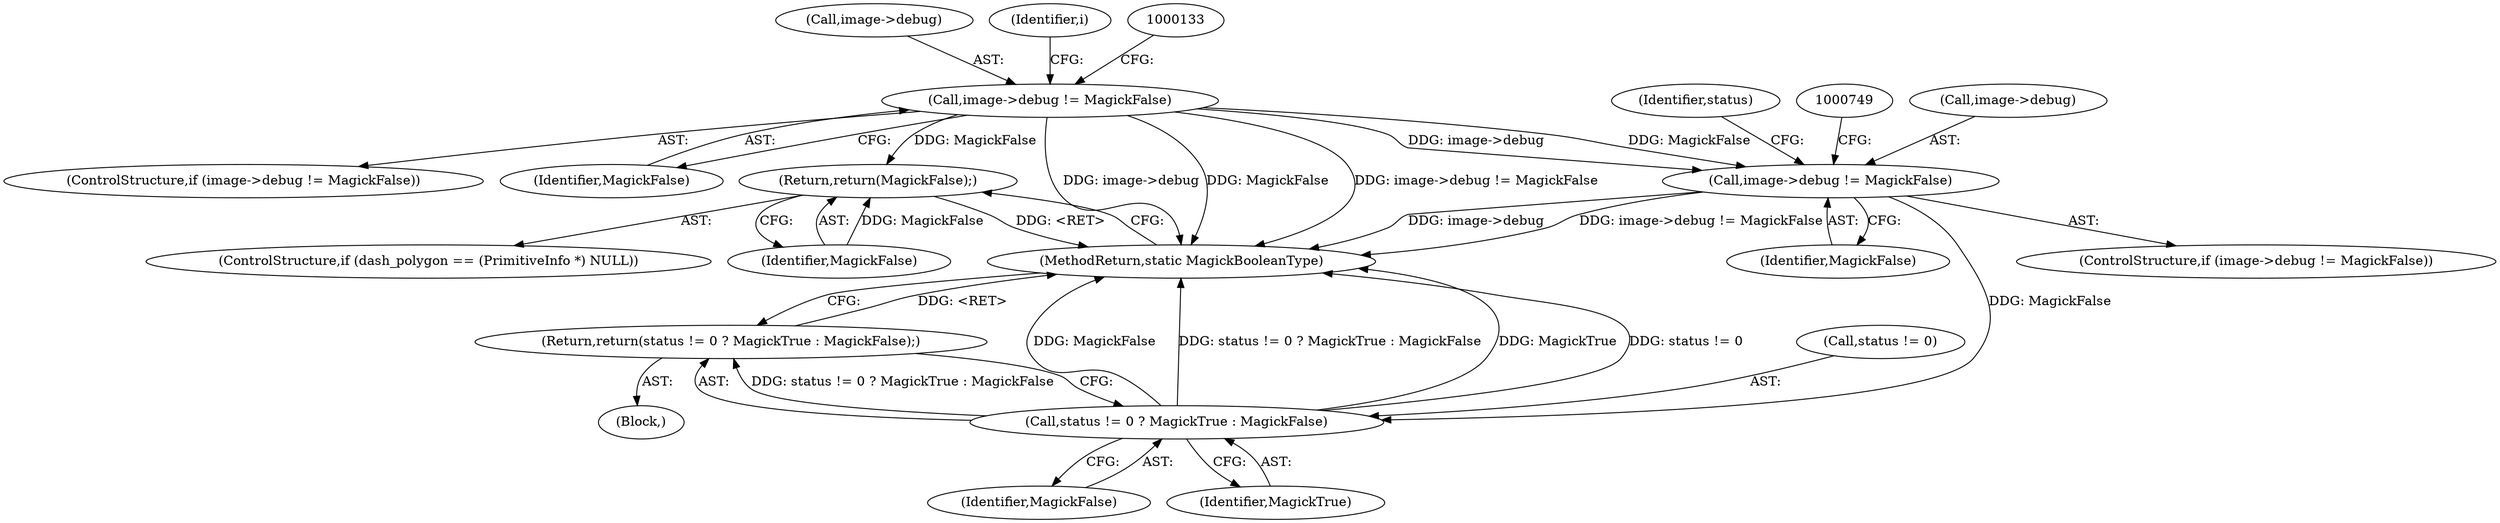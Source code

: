digraph "0_ImageMagick_726812fa2fa7ce16bcf58f6e115f65427a1c0950_0@pointer" {
"1000127" [label="(Call,image->debug != MagickFalse)"];
"1000177" [label="(Return,return(MagickFalse);)"];
"1000743" [label="(Call,image->debug != MagickFalse)"];
"1000755" [label="(Call,status != 0 ? MagickTrue : MagickFalse)"];
"1000754" [label="(Return,return(status != 0 ? MagickTrue : MagickFalse);)"];
"1000761" [label="(MethodReturn,static MagickBooleanType)"];
"1000177" [label="(Return,return(MagickFalse);)"];
"1000756" [label="(Call,status != 0)"];
"1000128" [label="(Call,image->debug)"];
"1000744" [label="(Call,image->debug)"];
"1000760" [label="(Identifier,MagickFalse)"];
"1000757" [label="(Identifier,status)"];
"1000140" [label="(Identifier,i)"];
"1000754" [label="(Return,return(status != 0 ? MagickTrue : MagickFalse);)"];
"1000105" [label="(Block,)"];
"1000755" [label="(Call,status != 0 ? MagickTrue : MagickFalse)"];
"1000171" [label="(ControlStructure,if (dash_polygon == (PrimitiveInfo *) NULL))"];
"1000127" [label="(Call,image->debug != MagickFalse)"];
"1000178" [label="(Identifier,MagickFalse)"];
"1000126" [label="(ControlStructure,if (image->debug != MagickFalse))"];
"1000747" [label="(Identifier,MagickFalse)"];
"1000742" [label="(ControlStructure,if (image->debug != MagickFalse))"];
"1000131" [label="(Identifier,MagickFalse)"];
"1000743" [label="(Call,image->debug != MagickFalse)"];
"1000759" [label="(Identifier,MagickTrue)"];
"1000127" -> "1000126"  [label="AST: "];
"1000127" -> "1000131"  [label="CFG: "];
"1000128" -> "1000127"  [label="AST: "];
"1000131" -> "1000127"  [label="AST: "];
"1000133" -> "1000127"  [label="CFG: "];
"1000140" -> "1000127"  [label="CFG: "];
"1000127" -> "1000761"  [label="DDG: image->debug != MagickFalse"];
"1000127" -> "1000761"  [label="DDG: image->debug"];
"1000127" -> "1000761"  [label="DDG: MagickFalse"];
"1000127" -> "1000177"  [label="DDG: MagickFalse"];
"1000127" -> "1000743"  [label="DDG: image->debug"];
"1000127" -> "1000743"  [label="DDG: MagickFalse"];
"1000177" -> "1000171"  [label="AST: "];
"1000177" -> "1000178"  [label="CFG: "];
"1000178" -> "1000177"  [label="AST: "];
"1000761" -> "1000177"  [label="CFG: "];
"1000177" -> "1000761"  [label="DDG: <RET>"];
"1000178" -> "1000177"  [label="DDG: MagickFalse"];
"1000743" -> "1000742"  [label="AST: "];
"1000743" -> "1000747"  [label="CFG: "];
"1000744" -> "1000743"  [label="AST: "];
"1000747" -> "1000743"  [label="AST: "];
"1000749" -> "1000743"  [label="CFG: "];
"1000757" -> "1000743"  [label="CFG: "];
"1000743" -> "1000761"  [label="DDG: image->debug"];
"1000743" -> "1000761"  [label="DDG: image->debug != MagickFalse"];
"1000743" -> "1000755"  [label="DDG: MagickFalse"];
"1000755" -> "1000754"  [label="AST: "];
"1000755" -> "1000759"  [label="CFG: "];
"1000755" -> "1000760"  [label="CFG: "];
"1000756" -> "1000755"  [label="AST: "];
"1000759" -> "1000755"  [label="AST: "];
"1000760" -> "1000755"  [label="AST: "];
"1000754" -> "1000755"  [label="CFG: "];
"1000755" -> "1000761"  [label="DDG: MagickFalse"];
"1000755" -> "1000761"  [label="DDG: status != 0 ? MagickTrue : MagickFalse"];
"1000755" -> "1000761"  [label="DDG: MagickTrue"];
"1000755" -> "1000761"  [label="DDG: status != 0"];
"1000755" -> "1000754"  [label="DDG: status != 0 ? MagickTrue : MagickFalse"];
"1000754" -> "1000105"  [label="AST: "];
"1000761" -> "1000754"  [label="CFG: "];
"1000754" -> "1000761"  [label="DDG: <RET>"];
}
